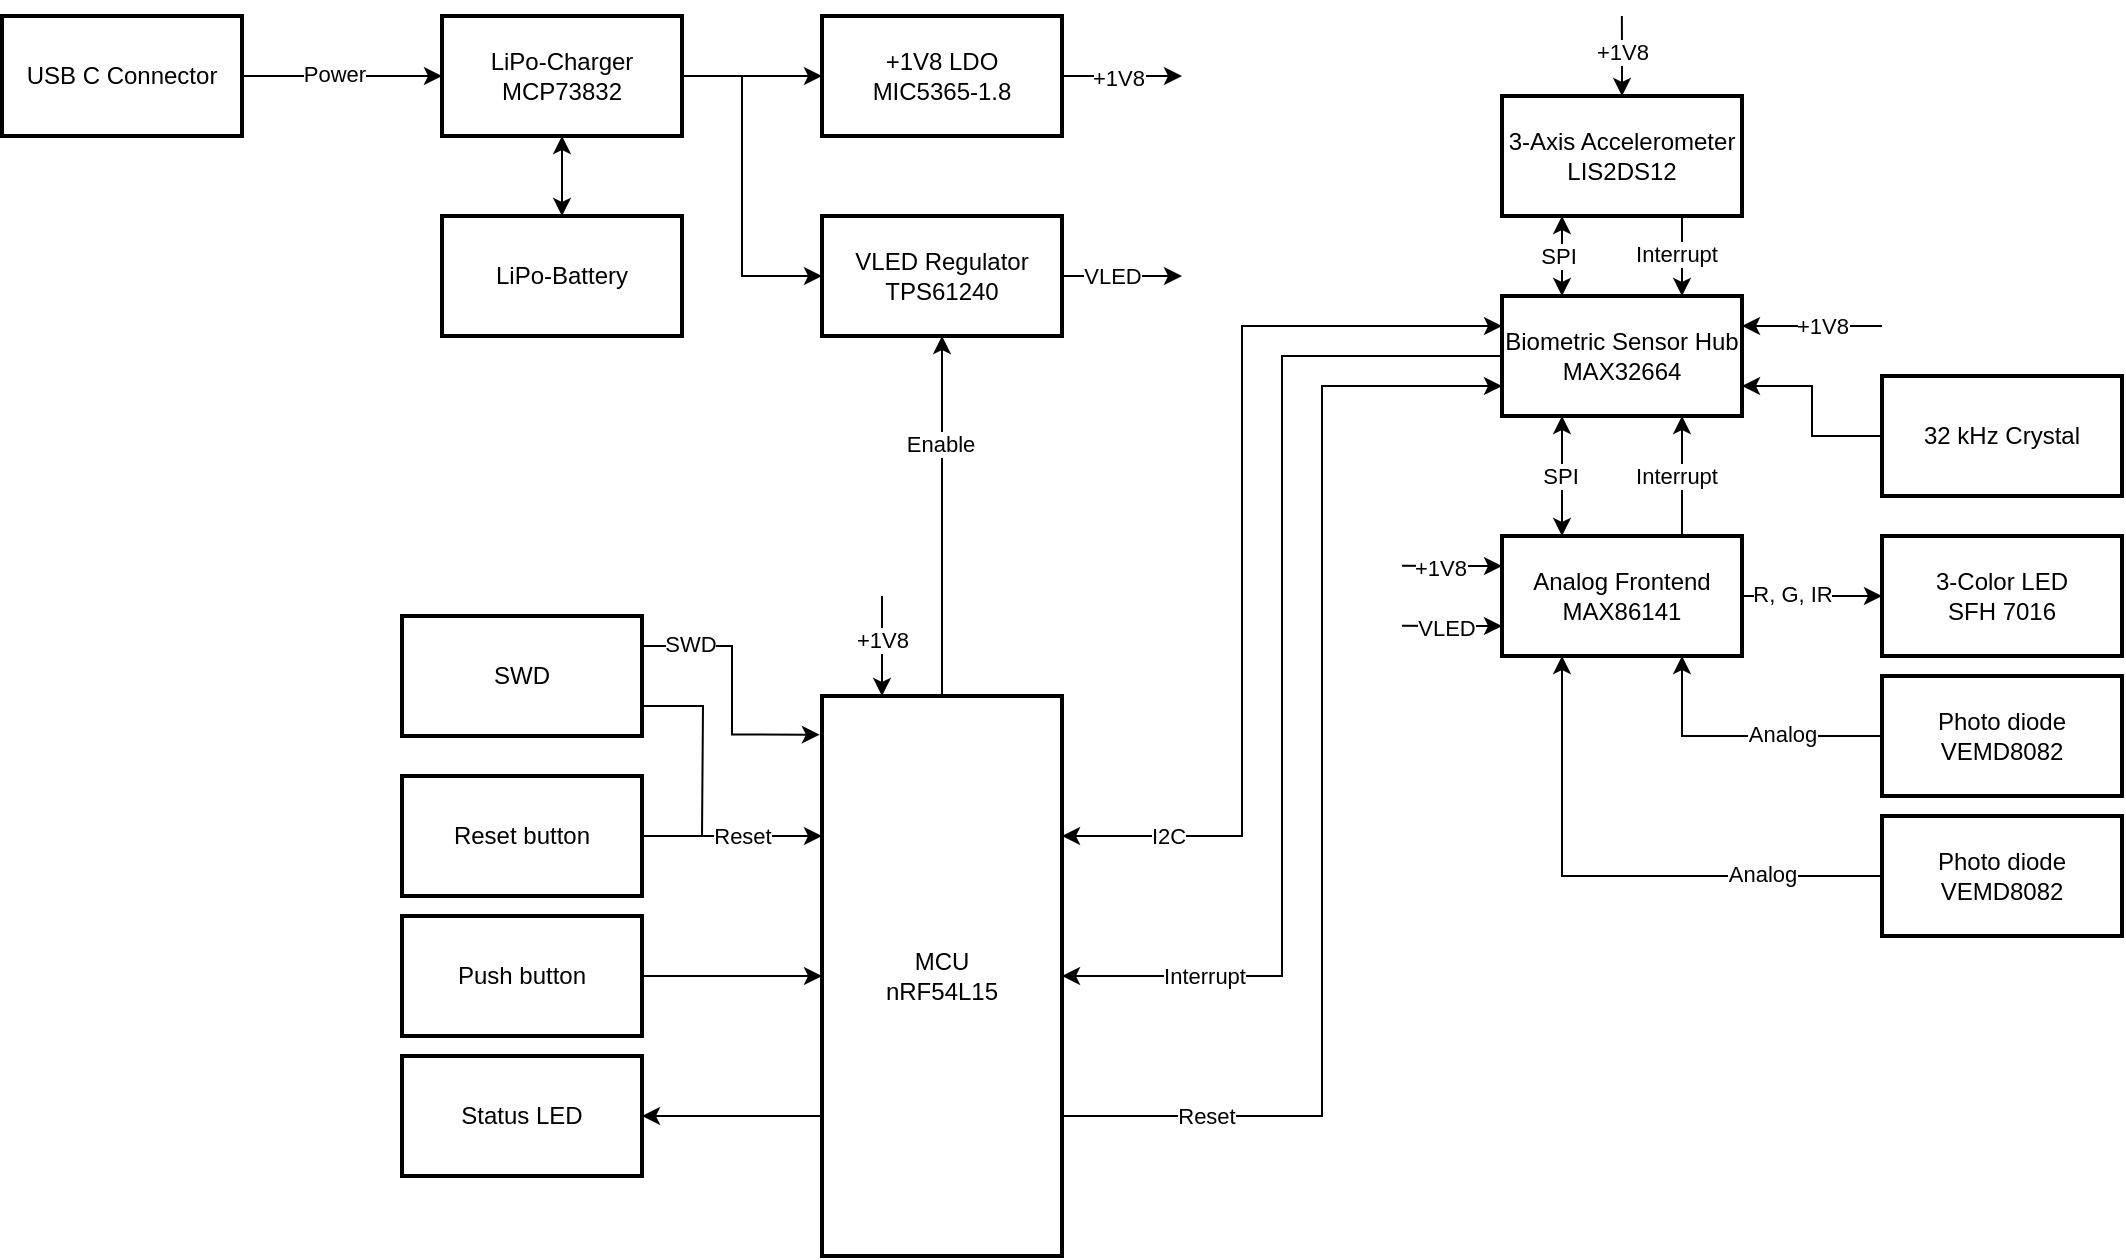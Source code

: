 <mxfile version="28.1.2">
  <diagram name="Block Diagram" id="block1">
    <mxGraphModel dx="761" dy="735" grid="1" gridSize="10" guides="1" tooltips="1" connect="1" arrows="1" fold="1" page="1" pageScale="1" pageWidth="1169" pageHeight="827" math="0" shadow="0">
      <root>
        <mxCell id="0" />
        <mxCell id="1" parent="0" />
        <mxCell id="_lpSxYObltDmudxVtP8a-21" value="" style="edgeStyle=orthogonalEdgeStyle;rounded=0;orthogonalLoop=1;jettySize=auto;html=1;" edge="1" parent="1" source="_lpSxYObltDmudxVtP8a-18" target="_lpSxYObltDmudxVtP8a-19">
          <mxGeometry relative="1" as="geometry" />
        </mxCell>
        <mxCell id="_lpSxYObltDmudxVtP8a-26" value="Power" style="edgeLabel;html=1;align=center;verticalAlign=middle;resizable=0;points=[];" vertex="1" connectable="0" parent="_lpSxYObltDmudxVtP8a-21">
          <mxGeometry x="-0.08" y="1" relative="1" as="geometry">
            <mxPoint as="offset" />
          </mxGeometry>
        </mxCell>
        <mxCell id="_lpSxYObltDmudxVtP8a-18" value="USB C Connector" style="rounded=0;whiteSpace=wrap;html=1;strokeWidth=2;" vertex="1" parent="1">
          <mxGeometry x="40" y="40" width="120" height="60" as="geometry" />
        </mxCell>
        <mxCell id="_lpSxYObltDmudxVtP8a-22" value="" style="edgeStyle=orthogonalEdgeStyle;rounded=0;orthogonalLoop=1;jettySize=auto;html=1;startArrow=classic;startFill=1;" edge="1" parent="1" source="_lpSxYObltDmudxVtP8a-19" target="_lpSxYObltDmudxVtP8a-20">
          <mxGeometry relative="1" as="geometry" />
        </mxCell>
        <mxCell id="_lpSxYObltDmudxVtP8a-27" value="" style="edgeStyle=orthogonalEdgeStyle;rounded=0;orthogonalLoop=1;jettySize=auto;html=1;" edge="1" parent="1" source="_lpSxYObltDmudxVtP8a-19" target="_lpSxYObltDmudxVtP8a-23">
          <mxGeometry relative="1" as="geometry">
            <Array as="points">
              <mxPoint x="410" y="70" />
              <mxPoint x="410" y="170" />
            </Array>
          </mxGeometry>
        </mxCell>
        <mxCell id="_lpSxYObltDmudxVtP8a-19" value="LiPo-Charger&lt;br&gt;MCP73832" style="rounded=0;whiteSpace=wrap;html=1;strokeWidth=2;" vertex="1" parent="1">
          <mxGeometry x="260" y="40" width="120" height="60" as="geometry" />
        </mxCell>
        <mxCell id="_lpSxYObltDmudxVtP8a-20" value="LiPo-Battery" style="rounded=0;whiteSpace=wrap;html=1;strokeWidth=2;" vertex="1" parent="1">
          <mxGeometry x="260" y="140" width="120" height="60" as="geometry" />
        </mxCell>
        <mxCell id="_lpSxYObltDmudxVtP8a-71" style="edgeStyle=orthogonalEdgeStyle;rounded=0;orthogonalLoop=1;jettySize=auto;html=1;" edge="1" parent="1" source="_lpSxYObltDmudxVtP8a-23">
          <mxGeometry relative="1" as="geometry">
            <mxPoint x="630" y="170" as="targetPoint" />
          </mxGeometry>
        </mxCell>
        <mxCell id="_lpSxYObltDmudxVtP8a-72" value="VLED" style="edgeLabel;html=1;align=center;verticalAlign=middle;resizable=0;points=[];" vertex="1" connectable="0" parent="_lpSxYObltDmudxVtP8a-71">
          <mxGeometry x="-0.198" relative="1" as="geometry">
            <mxPoint as="offset" />
          </mxGeometry>
        </mxCell>
        <mxCell id="_lpSxYObltDmudxVtP8a-23" value="VLED Regulator&lt;br&gt;TPS61240" style="rounded=0;whiteSpace=wrap;html=1;strokeWidth=2;" vertex="1" parent="1">
          <mxGeometry x="450" y="140" width="120" height="60" as="geometry" />
        </mxCell>
        <mxCell id="_lpSxYObltDmudxVtP8a-28" style="edgeStyle=orthogonalEdgeStyle;rounded=0;orthogonalLoop=1;jettySize=auto;html=1;startArrow=classic;startFill=1;endArrow=none;endFill=0;" edge="1" parent="1" source="_lpSxYObltDmudxVtP8a-24">
          <mxGeometry relative="1" as="geometry">
            <mxPoint x="410" y="70" as="targetPoint" />
          </mxGeometry>
        </mxCell>
        <mxCell id="_lpSxYObltDmudxVtP8a-38" style="edgeStyle=orthogonalEdgeStyle;rounded=0;orthogonalLoop=1;jettySize=auto;html=1;" edge="1" parent="1" source="_lpSxYObltDmudxVtP8a-24">
          <mxGeometry relative="1" as="geometry">
            <mxPoint x="630" y="70" as="targetPoint" />
          </mxGeometry>
        </mxCell>
        <mxCell id="_lpSxYObltDmudxVtP8a-39" value="+1V8" style="edgeLabel;html=1;align=center;verticalAlign=middle;resizable=0;points=[];" vertex="1" connectable="0" parent="_lpSxYObltDmudxVtP8a-38">
          <mxGeometry x="-0.069" y="-1" relative="1" as="geometry">
            <mxPoint as="offset" />
          </mxGeometry>
        </mxCell>
        <mxCell id="_lpSxYObltDmudxVtP8a-24" value="+1V8 LDO&lt;br&gt;MIC5365-1.8" style="rounded=0;whiteSpace=wrap;html=1;strokeWidth=2;" vertex="1" parent="1">
          <mxGeometry x="450" y="40" width="120" height="60" as="geometry" />
        </mxCell>
        <mxCell id="_lpSxYObltDmudxVtP8a-34" style="edgeStyle=orthogonalEdgeStyle;rounded=0;orthogonalLoop=1;jettySize=auto;html=1;exitX=0;exitY=0.75;exitDx=0;exitDy=0;entryX=1;entryY=0.5;entryDx=0;entryDy=0;" edge="1" parent="1" source="_lpSxYObltDmudxVtP8a-29" target="_lpSxYObltDmudxVtP8a-31">
          <mxGeometry relative="1" as="geometry" />
        </mxCell>
        <mxCell id="_lpSxYObltDmudxVtP8a-36" style="edgeStyle=orthogonalEdgeStyle;rounded=0;orthogonalLoop=1;jettySize=auto;html=1;entryX=0.5;entryY=1;entryDx=0;entryDy=0;" edge="1" parent="1" source="_lpSxYObltDmudxVtP8a-29" target="_lpSxYObltDmudxVtP8a-23">
          <mxGeometry relative="1" as="geometry" />
        </mxCell>
        <mxCell id="_lpSxYObltDmudxVtP8a-37" value="Enable" style="edgeLabel;html=1;align=center;verticalAlign=middle;resizable=0;points=[];" vertex="1" connectable="0" parent="_lpSxYObltDmudxVtP8a-36">
          <mxGeometry x="0.405" y="1" relative="1" as="geometry">
            <mxPoint as="offset" />
          </mxGeometry>
        </mxCell>
        <mxCell id="_lpSxYObltDmudxVtP8a-40" style="edgeStyle=orthogonalEdgeStyle;rounded=0;orthogonalLoop=1;jettySize=auto;html=1;exitX=0.25;exitY=0;exitDx=0;exitDy=0;startArrow=classic;startFill=1;endArrow=none;endFill=0;" edge="1" parent="1" source="_lpSxYObltDmudxVtP8a-29">
          <mxGeometry relative="1" as="geometry">
            <mxPoint x="480" y="330" as="targetPoint" />
          </mxGeometry>
        </mxCell>
        <mxCell id="_lpSxYObltDmudxVtP8a-42" value="+1V8" style="edgeLabel;html=1;align=center;verticalAlign=middle;resizable=0;points=[];" vertex="1" connectable="0" parent="_lpSxYObltDmudxVtP8a-40">
          <mxGeometry x="0.158" y="1" relative="1" as="geometry">
            <mxPoint as="offset" />
          </mxGeometry>
        </mxCell>
        <mxCell id="_lpSxYObltDmudxVtP8a-29" value="MCU&lt;br&gt;nRF54L15" style="rounded=0;whiteSpace=wrap;html=1;strokeWidth=2;" vertex="1" parent="1">
          <mxGeometry x="450" y="380" width="120" height="280" as="geometry" />
        </mxCell>
        <mxCell id="_lpSxYObltDmudxVtP8a-33" style="edgeStyle=orthogonalEdgeStyle;rounded=0;orthogonalLoop=1;jettySize=auto;html=1;entryX=0;entryY=0.25;entryDx=0;entryDy=0;" edge="1" parent="1" source="_lpSxYObltDmudxVtP8a-30" target="_lpSxYObltDmudxVtP8a-29">
          <mxGeometry relative="1" as="geometry" />
        </mxCell>
        <mxCell id="_lpSxYObltDmudxVtP8a-49" value="Reset" style="edgeLabel;html=1;align=center;verticalAlign=middle;resizable=0;points=[];" vertex="1" connectable="0" parent="_lpSxYObltDmudxVtP8a-33">
          <mxGeometry x="-0.034" relative="1" as="geometry">
            <mxPoint x="6" as="offset" />
          </mxGeometry>
        </mxCell>
        <mxCell id="_lpSxYObltDmudxVtP8a-30" value="Reset button" style="rounded=0;whiteSpace=wrap;html=1;strokeWidth=2;" vertex="1" parent="1">
          <mxGeometry x="240" y="420" width="120" height="60" as="geometry" />
        </mxCell>
        <mxCell id="_lpSxYObltDmudxVtP8a-31" value="Status LED" style="rounded=0;whiteSpace=wrap;html=1;strokeWidth=2;" vertex="1" parent="1">
          <mxGeometry x="240" y="560" width="120" height="60" as="geometry" />
        </mxCell>
        <mxCell id="_lpSxYObltDmudxVtP8a-44" style="edgeStyle=orthogonalEdgeStyle;rounded=0;orthogonalLoop=1;jettySize=auto;html=1;entryX=0;entryY=0.5;entryDx=0;entryDy=0;" edge="1" parent="1" source="_lpSxYObltDmudxVtP8a-43" target="_lpSxYObltDmudxVtP8a-29">
          <mxGeometry relative="1" as="geometry" />
        </mxCell>
        <mxCell id="_lpSxYObltDmudxVtP8a-43" value="Push button" style="rounded=0;whiteSpace=wrap;html=1;strokeWidth=2;" vertex="1" parent="1">
          <mxGeometry x="240" y="490" width="120" height="60" as="geometry" />
        </mxCell>
        <mxCell id="_lpSxYObltDmudxVtP8a-48" style="edgeStyle=orthogonalEdgeStyle;rounded=0;orthogonalLoop=1;jettySize=auto;html=1;exitX=1;exitY=0.75;exitDx=0;exitDy=0;endArrow=none;endFill=0;" edge="1" parent="1" source="_lpSxYObltDmudxVtP8a-45">
          <mxGeometry relative="1" as="geometry">
            <mxPoint x="390" y="450" as="targetPoint" />
          </mxGeometry>
        </mxCell>
        <mxCell id="_lpSxYObltDmudxVtP8a-45" value="SWD" style="rounded=0;whiteSpace=wrap;html=1;strokeWidth=2;" vertex="1" parent="1">
          <mxGeometry x="240" y="340" width="120" height="60" as="geometry" />
        </mxCell>
        <mxCell id="_lpSxYObltDmudxVtP8a-47" style="edgeStyle=orthogonalEdgeStyle;rounded=0;orthogonalLoop=1;jettySize=auto;html=1;exitX=1;exitY=0.25;exitDx=0;exitDy=0;entryX=-0.009;entryY=0.069;entryDx=0;entryDy=0;entryPerimeter=0;" edge="1" parent="1" source="_lpSxYObltDmudxVtP8a-45" target="_lpSxYObltDmudxVtP8a-29">
          <mxGeometry relative="1" as="geometry" />
        </mxCell>
        <mxCell id="_lpSxYObltDmudxVtP8a-51" value="SWD" style="edgeLabel;html=1;align=center;verticalAlign=middle;resizable=0;points=[];" vertex="1" connectable="0" parent="_lpSxYObltDmudxVtP8a-47">
          <mxGeometry x="-0.639" y="1" relative="1" as="geometry">
            <mxPoint as="offset" />
          </mxGeometry>
        </mxCell>
        <mxCell id="_lpSxYObltDmudxVtP8a-55" value="" style="edgeStyle=orthogonalEdgeStyle;rounded=0;orthogonalLoop=1;jettySize=auto;html=1;" edge="1" parent="1" source="_lpSxYObltDmudxVtP8a-53" target="_lpSxYObltDmudxVtP8a-54">
          <mxGeometry relative="1" as="geometry" />
        </mxCell>
        <mxCell id="_lpSxYObltDmudxVtP8a-56" value="R, G, IR" style="edgeLabel;html=1;align=center;verticalAlign=middle;resizable=0;points=[];" vertex="1" connectable="0" parent="_lpSxYObltDmudxVtP8a-55">
          <mxGeometry x="-0.287" y="1" relative="1" as="geometry">
            <mxPoint as="offset" />
          </mxGeometry>
        </mxCell>
        <mxCell id="_lpSxYObltDmudxVtP8a-76" style="edgeStyle=orthogonalEdgeStyle;rounded=0;orthogonalLoop=1;jettySize=auto;html=1;exitX=0.25;exitY=0;exitDx=0;exitDy=0;entryX=0.25;entryY=1;entryDx=0;entryDy=0;startArrow=classic;startFill=1;" edge="1" parent="1" source="_lpSxYObltDmudxVtP8a-53" target="_lpSxYObltDmudxVtP8a-62">
          <mxGeometry relative="1" as="geometry" />
        </mxCell>
        <mxCell id="_lpSxYObltDmudxVtP8a-79" value="SPI" style="edgeLabel;html=1;align=center;verticalAlign=middle;resizable=0;points=[];" vertex="1" connectable="0" parent="_lpSxYObltDmudxVtP8a-76">
          <mxGeometry x="0.236" y="1" relative="1" as="geometry">
            <mxPoint y="7" as="offset" />
          </mxGeometry>
        </mxCell>
        <mxCell id="_lpSxYObltDmudxVtP8a-77" style="edgeStyle=orthogonalEdgeStyle;rounded=0;orthogonalLoop=1;jettySize=auto;html=1;exitX=0.75;exitY=0;exitDx=0;exitDy=0;entryX=0.75;entryY=1;entryDx=0;entryDy=0;" edge="1" parent="1" source="_lpSxYObltDmudxVtP8a-53" target="_lpSxYObltDmudxVtP8a-62">
          <mxGeometry relative="1" as="geometry" />
        </mxCell>
        <mxCell id="_lpSxYObltDmudxVtP8a-78" value="Interrupt" style="edgeLabel;html=1;align=center;verticalAlign=middle;resizable=0;points=[];" vertex="1" connectable="0" parent="_lpSxYObltDmudxVtP8a-77">
          <mxGeometry x="0.171" y="3" relative="1" as="geometry">
            <mxPoint y="5" as="offset" />
          </mxGeometry>
        </mxCell>
        <mxCell id="_lpSxYObltDmudxVtP8a-97" style="edgeStyle=orthogonalEdgeStyle;rounded=0;orthogonalLoop=1;jettySize=auto;html=1;exitX=0;exitY=0.75;exitDx=0;exitDy=0;startArrow=classic;startFill=1;endArrow=none;endFill=0;" edge="1" parent="1" source="_lpSxYObltDmudxVtP8a-53">
          <mxGeometry relative="1" as="geometry">
            <mxPoint x="740" y="344.93" as="targetPoint" />
          </mxGeometry>
        </mxCell>
        <mxCell id="_lpSxYObltDmudxVtP8a-98" value="VLED" style="edgeLabel;html=1;align=center;verticalAlign=middle;resizable=0;points=[];" vertex="1" connectable="0" parent="_lpSxYObltDmudxVtP8a-97">
          <mxGeometry x="0.128" relative="1" as="geometry">
            <mxPoint as="offset" />
          </mxGeometry>
        </mxCell>
        <mxCell id="_lpSxYObltDmudxVtP8a-99" style="edgeStyle=orthogonalEdgeStyle;rounded=0;orthogonalLoop=1;jettySize=auto;html=1;exitX=0;exitY=0.25;exitDx=0;exitDy=0;startArrow=classic;startFill=1;endArrow=none;endFill=0;" edge="1" parent="1" source="_lpSxYObltDmudxVtP8a-53">
          <mxGeometry relative="1" as="geometry">
            <mxPoint x="740" y="314.93" as="targetPoint" />
          </mxGeometry>
        </mxCell>
        <mxCell id="_lpSxYObltDmudxVtP8a-102" value="+1V8" style="edgeLabel;html=1;align=center;verticalAlign=middle;resizable=0;points=[];" vertex="1" connectable="0" parent="_lpSxYObltDmudxVtP8a-99">
          <mxGeometry x="0.248" relative="1" as="geometry">
            <mxPoint as="offset" />
          </mxGeometry>
        </mxCell>
        <mxCell id="_lpSxYObltDmudxVtP8a-53" value="Analog Frontend&lt;br&gt;MAX86141" style="rounded=0;whiteSpace=wrap;html=1;strokeWidth=2;" vertex="1" parent="1">
          <mxGeometry x="790" y="300" width="120" height="60" as="geometry" />
        </mxCell>
        <mxCell id="_lpSxYObltDmudxVtP8a-54" value="3-Color LED&lt;br&gt;SFH 7016" style="rounded=0;whiteSpace=wrap;html=1;strokeWidth=2;" vertex="1" parent="1">
          <mxGeometry x="980" y="300" width="120" height="60" as="geometry" />
        </mxCell>
        <mxCell id="_lpSxYObltDmudxVtP8a-60" style="edgeStyle=orthogonalEdgeStyle;rounded=0;orthogonalLoop=1;jettySize=auto;html=1;entryX=0.75;entryY=1;entryDx=0;entryDy=0;" edge="1" parent="1" source="_lpSxYObltDmudxVtP8a-57" target="_lpSxYObltDmudxVtP8a-53">
          <mxGeometry relative="1" as="geometry" />
        </mxCell>
        <mxCell id="_lpSxYObltDmudxVtP8a-87" value="Analog" style="edgeLabel;html=1;align=center;verticalAlign=middle;resizable=0;points=[];" vertex="1" connectable="0" parent="_lpSxYObltDmudxVtP8a-60">
          <mxGeometry x="-0.284" y="-1" relative="1" as="geometry">
            <mxPoint as="offset" />
          </mxGeometry>
        </mxCell>
        <mxCell id="_lpSxYObltDmudxVtP8a-57" value="Photo diode&lt;br&gt;VEMD8082" style="rounded=0;whiteSpace=wrap;html=1;strokeWidth=2;" vertex="1" parent="1">
          <mxGeometry x="980" y="370" width="120" height="60" as="geometry" />
        </mxCell>
        <mxCell id="_lpSxYObltDmudxVtP8a-61" style="edgeStyle=orthogonalEdgeStyle;rounded=0;orthogonalLoop=1;jettySize=auto;html=1;entryX=0.25;entryY=1;entryDx=0;entryDy=0;" edge="1" parent="1" source="_lpSxYObltDmudxVtP8a-59" target="_lpSxYObltDmudxVtP8a-53">
          <mxGeometry relative="1" as="geometry" />
        </mxCell>
        <mxCell id="_lpSxYObltDmudxVtP8a-88" value="Analog" style="edgeLabel;html=1;align=center;verticalAlign=middle;resizable=0;points=[];" vertex="1" connectable="0" parent="_lpSxYObltDmudxVtP8a-61">
          <mxGeometry x="-0.552" y="-1" relative="1" as="geometry">
            <mxPoint as="offset" />
          </mxGeometry>
        </mxCell>
        <mxCell id="_lpSxYObltDmudxVtP8a-59" value="Photo diode&lt;br&gt;VEMD8082" style="rounded=0;whiteSpace=wrap;html=1;strokeWidth=2;" vertex="1" parent="1">
          <mxGeometry x="980" y="440" width="120" height="60" as="geometry" />
        </mxCell>
        <mxCell id="_lpSxYObltDmudxVtP8a-80" style="edgeStyle=orthogonalEdgeStyle;rounded=0;orthogonalLoop=1;jettySize=auto;html=1;exitX=0;exitY=0.5;exitDx=0;exitDy=0;entryX=1;entryY=0.5;entryDx=0;entryDy=0;" edge="1" parent="1" source="_lpSxYObltDmudxVtP8a-62" target="_lpSxYObltDmudxVtP8a-29">
          <mxGeometry relative="1" as="geometry">
            <Array as="points">
              <mxPoint x="680" y="210" />
              <mxPoint x="680" y="520" />
            </Array>
          </mxGeometry>
        </mxCell>
        <mxCell id="_lpSxYObltDmudxVtP8a-82" value="Interrupt" style="edgeLabel;html=1;align=center;verticalAlign=middle;resizable=0;points=[];" vertex="1" connectable="0" parent="_lpSxYObltDmudxVtP8a-80">
          <mxGeometry x="0.594" y="1" relative="1" as="geometry">
            <mxPoint x="-37" y="-1" as="offset" />
          </mxGeometry>
        </mxCell>
        <mxCell id="_lpSxYObltDmudxVtP8a-81" style="edgeStyle=orthogonalEdgeStyle;rounded=0;orthogonalLoop=1;jettySize=auto;html=1;exitX=0;exitY=0.25;exitDx=0;exitDy=0;entryX=1;entryY=0.25;entryDx=0;entryDy=0;startArrow=classic;startFill=1;" edge="1" parent="1" source="_lpSxYObltDmudxVtP8a-62" target="_lpSxYObltDmudxVtP8a-29">
          <mxGeometry relative="1" as="geometry">
            <Array as="points">
              <mxPoint x="660" y="195" />
              <mxPoint x="660" y="450" />
            </Array>
          </mxGeometry>
        </mxCell>
        <mxCell id="_lpSxYObltDmudxVtP8a-86" value="I2C" style="edgeLabel;html=1;align=center;verticalAlign=middle;resizable=0;points=[];" vertex="1" connectable="0" parent="_lpSxYObltDmudxVtP8a-81">
          <mxGeometry x="0.778" y="1" relative="1" as="geometry">
            <mxPoint y="-1" as="offset" />
          </mxGeometry>
        </mxCell>
        <mxCell id="_lpSxYObltDmudxVtP8a-83" style="edgeStyle=orthogonalEdgeStyle;rounded=0;orthogonalLoop=1;jettySize=auto;html=1;entryX=1;entryY=0.75;entryDx=0;entryDy=0;startArrow=classic;startFill=1;endArrow=none;endFill=0;exitX=0;exitY=0.75;exitDx=0;exitDy=0;" edge="1" parent="1" source="_lpSxYObltDmudxVtP8a-62" target="_lpSxYObltDmudxVtP8a-29">
          <mxGeometry relative="1" as="geometry">
            <mxPoint x="790" y="340" as="sourcePoint" />
            <Array as="points">
              <mxPoint x="700" y="225" />
              <mxPoint x="700" y="590" />
            </Array>
          </mxGeometry>
        </mxCell>
        <mxCell id="_lpSxYObltDmudxVtP8a-84" value="Reset" style="edgeLabel;html=1;align=center;verticalAlign=middle;resizable=0;points=[];" vertex="1" connectable="0" parent="_lpSxYObltDmudxVtP8a-83">
          <mxGeometry x="0.556" y="-2" relative="1" as="geometry">
            <mxPoint x="-58" y="2" as="offset" />
          </mxGeometry>
        </mxCell>
        <mxCell id="_lpSxYObltDmudxVtP8a-104" style="edgeStyle=orthogonalEdgeStyle;rounded=0;orthogonalLoop=1;jettySize=auto;html=1;exitX=1;exitY=0.25;exitDx=0;exitDy=0;startArrow=classic;startFill=1;endArrow=none;endFill=0;" edge="1" parent="1" source="_lpSxYObltDmudxVtP8a-62">
          <mxGeometry relative="1" as="geometry">
            <mxPoint x="980" y="195" as="targetPoint" />
          </mxGeometry>
        </mxCell>
        <mxCell id="_lpSxYObltDmudxVtP8a-105" value="+1V8" style="edgeLabel;html=1;align=center;verticalAlign=middle;resizable=0;points=[];" vertex="1" connectable="0" parent="_lpSxYObltDmudxVtP8a-104">
          <mxGeometry x="-0.034" relative="1" as="geometry">
            <mxPoint x="6" as="offset" />
          </mxGeometry>
        </mxCell>
        <mxCell id="_lpSxYObltDmudxVtP8a-62" value="Biometric Sensor Hub&lt;br&gt;MAX32664" style="rounded=0;whiteSpace=wrap;html=1;strokeWidth=2;" vertex="1" parent="1">
          <mxGeometry x="790" y="180" width="120" height="60" as="geometry" />
        </mxCell>
        <mxCell id="_lpSxYObltDmudxVtP8a-65" style="edgeStyle=orthogonalEdgeStyle;rounded=0;orthogonalLoop=1;jettySize=auto;html=1;exitX=0.25;exitY=1;exitDx=0;exitDy=0;entryX=0.25;entryY=0;entryDx=0;entryDy=0;startArrow=classic;startFill=1;" edge="1" parent="1" source="_lpSxYObltDmudxVtP8a-63" target="_lpSxYObltDmudxVtP8a-62">
          <mxGeometry relative="1" as="geometry" />
        </mxCell>
        <mxCell id="_lpSxYObltDmudxVtP8a-66" value="SPI" style="edgeLabel;html=1;align=center;verticalAlign=middle;resizable=0;points=[];" vertex="1" connectable="0" parent="_lpSxYObltDmudxVtP8a-65">
          <mxGeometry x="-0.004" y="-2" relative="1" as="geometry">
            <mxPoint as="offset" />
          </mxGeometry>
        </mxCell>
        <mxCell id="_lpSxYObltDmudxVtP8a-67" style="edgeStyle=orthogonalEdgeStyle;rounded=0;orthogonalLoop=1;jettySize=auto;html=1;exitX=0.75;exitY=1;exitDx=0;exitDy=0;entryX=0.75;entryY=0;entryDx=0;entryDy=0;" edge="1" parent="1" source="_lpSxYObltDmudxVtP8a-63" target="_lpSxYObltDmudxVtP8a-62">
          <mxGeometry relative="1" as="geometry" />
        </mxCell>
        <mxCell id="_lpSxYObltDmudxVtP8a-68" value="Interrupt" style="edgeLabel;html=1;align=center;verticalAlign=middle;resizable=0;points=[];" vertex="1" connectable="0" parent="_lpSxYObltDmudxVtP8a-67">
          <mxGeometry x="-0.038" y="-3" relative="1" as="geometry">
            <mxPoint as="offset" />
          </mxGeometry>
        </mxCell>
        <mxCell id="_lpSxYObltDmudxVtP8a-93" style="edgeStyle=orthogonalEdgeStyle;rounded=0;orthogonalLoop=1;jettySize=auto;html=1;exitX=0.5;exitY=0;exitDx=0;exitDy=0;startArrow=classic;startFill=1;endArrow=none;endFill=0;" edge="1" parent="1" source="_lpSxYObltDmudxVtP8a-63">
          <mxGeometry relative="1" as="geometry">
            <mxPoint x="849.928" y="40.0" as="targetPoint" />
          </mxGeometry>
        </mxCell>
        <mxCell id="_lpSxYObltDmudxVtP8a-94" value="+1V8" style="edgeLabel;html=1;align=center;verticalAlign=middle;resizable=0;points=[];" vertex="1" connectable="0" parent="_lpSxYObltDmudxVtP8a-93">
          <mxGeometry x="0.133" y="1" relative="1" as="geometry">
            <mxPoint as="offset" />
          </mxGeometry>
        </mxCell>
        <mxCell id="_lpSxYObltDmudxVtP8a-63" value="3-Axis Accelerometer&lt;br&gt;LIS2DS12" style="rounded=0;whiteSpace=wrap;html=1;strokeWidth=2;" vertex="1" parent="1">
          <mxGeometry x="790" y="80" width="120" height="60" as="geometry" />
        </mxCell>
        <mxCell id="_lpSxYObltDmudxVtP8a-90" style="edgeStyle=orthogonalEdgeStyle;rounded=0;orthogonalLoop=1;jettySize=auto;html=1;exitX=0;exitY=0.5;exitDx=0;exitDy=0;entryX=1;entryY=0.75;entryDx=0;entryDy=0;" edge="1" parent="1" source="_lpSxYObltDmudxVtP8a-89" target="_lpSxYObltDmudxVtP8a-62">
          <mxGeometry relative="1" as="geometry" />
        </mxCell>
        <mxCell id="_lpSxYObltDmudxVtP8a-89" value="32 kHz Crystal" style="rounded=0;whiteSpace=wrap;html=1;strokeWidth=2;" vertex="1" parent="1">
          <mxGeometry x="980" y="220" width="120" height="60" as="geometry" />
        </mxCell>
      </root>
    </mxGraphModel>
  </diagram>
</mxfile>
